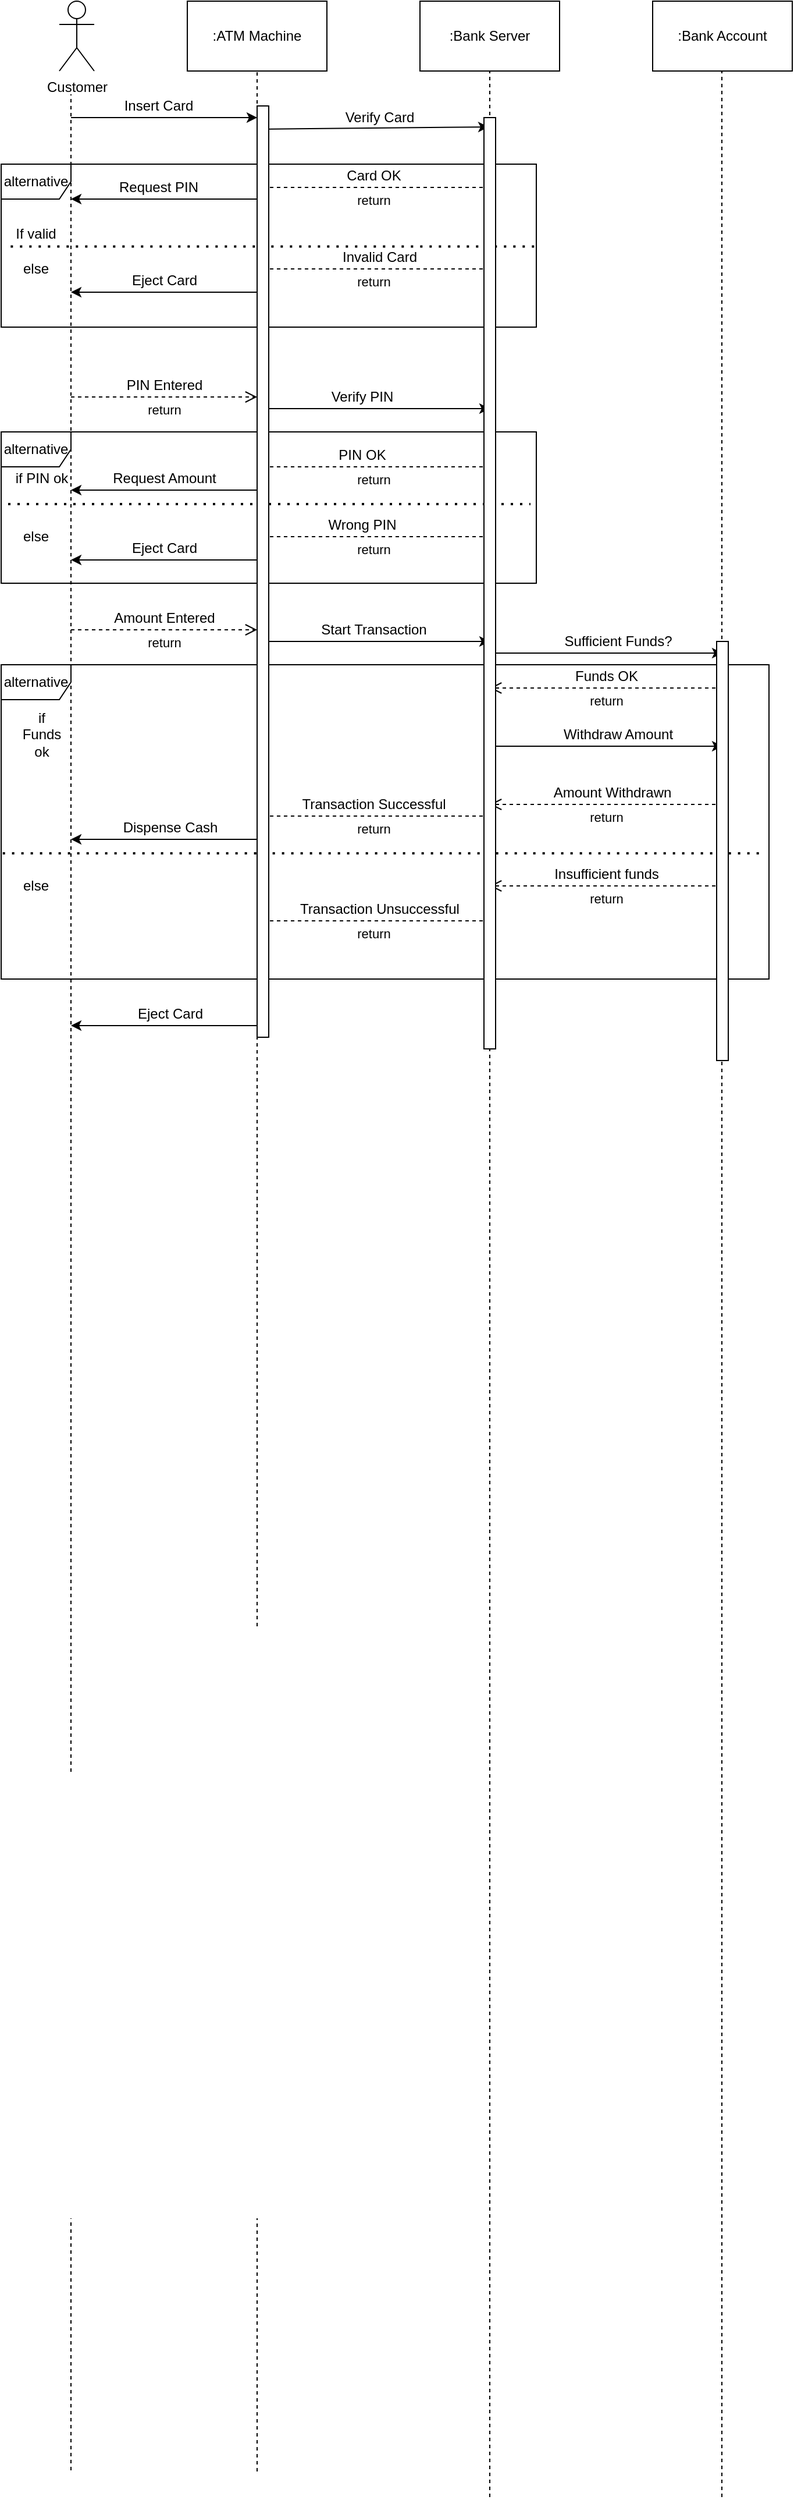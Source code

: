 <mxfile version="14.9.5" type="github">
  <diagram id="kgpKYQtTHZ0yAKxKKP6v" name="Page-1">
    <mxGraphModel dx="1108" dy="450" grid="1" gridSize="10" guides="1" tooltips="1" connect="1" arrows="1" fold="1" page="1" pageScale="1" pageWidth="850" pageHeight="1100" math="0" shadow="0">
      <root>
        <mxCell id="0" />
        <mxCell id="1" parent="0" />
        <mxCell id="EJnnlffppHRvBb0lqnyf-39" value="Customer" style="shape=umlActor;verticalLabelPosition=bottom;verticalAlign=top;html=1;outlineConnect=0;" vertex="1" parent="1">
          <mxGeometry x="90" y="60" width="30" height="60" as="geometry" />
        </mxCell>
        <mxCell id="EJnnlffppHRvBb0lqnyf-40" value=":Bank Account" style="rounded=0;whiteSpace=wrap;html=1;" vertex="1" parent="1">
          <mxGeometry x="600" y="60" width="120" height="60" as="geometry" />
        </mxCell>
        <mxCell id="EJnnlffppHRvBb0lqnyf-42" value=":Bank Server" style="rounded=0;whiteSpace=wrap;html=1;" vertex="1" parent="1">
          <mxGeometry x="400" y="60" width="120" height="60" as="geometry" />
        </mxCell>
        <mxCell id="EJnnlffppHRvBb0lqnyf-43" value=":ATM Machine" style="rounded=0;whiteSpace=wrap;html=1;" vertex="1" parent="1">
          <mxGeometry x="200" y="60" width="120" height="60" as="geometry" />
        </mxCell>
        <mxCell id="EJnnlffppHRvBb0lqnyf-44" value="" style="endArrow=none;dashed=1;html=1;" edge="1" parent="1">
          <mxGeometry width="50" height="50" relative="1" as="geometry">
            <mxPoint x="100" y="2181" as="sourcePoint" />
            <mxPoint x="100" y="140" as="targetPoint" />
          </mxGeometry>
        </mxCell>
        <mxCell id="EJnnlffppHRvBb0lqnyf-45" value="" style="endArrow=none;dashed=1;html=1;entryX=0.5;entryY=1;entryDx=0;entryDy=0;" edge="1" parent="1" target="EJnnlffppHRvBb0lqnyf-43">
          <mxGeometry width="50" height="50" relative="1" as="geometry">
            <mxPoint x="260" y="2182" as="sourcePoint" />
            <mxPoint x="270" y="150" as="targetPoint" />
          </mxGeometry>
        </mxCell>
        <mxCell id="EJnnlffppHRvBb0lqnyf-46" value="" style="endArrow=none;dashed=1;html=1;" edge="1" parent="1">
          <mxGeometry width="50" height="50" relative="1" as="geometry">
            <mxPoint x="460" y="2204" as="sourcePoint" />
            <mxPoint x="460" y="120" as="targetPoint" />
          </mxGeometry>
        </mxCell>
        <mxCell id="EJnnlffppHRvBb0lqnyf-47" value="" style="endArrow=none;dashed=1;html=1;" edge="1" parent="1">
          <mxGeometry width="50" height="50" relative="1" as="geometry">
            <mxPoint x="659.5" y="2204" as="sourcePoint" />
            <mxPoint x="659.5" y="120" as="targetPoint" />
          </mxGeometry>
        </mxCell>
        <mxCell id="EJnnlffppHRvBb0lqnyf-49" value="" style="endArrow=classic;html=1;" edge="1" parent="1">
          <mxGeometry width="50" height="50" relative="1" as="geometry">
            <mxPoint x="100" y="160" as="sourcePoint" />
            <mxPoint x="260" y="160" as="targetPoint" />
          </mxGeometry>
        </mxCell>
        <mxCell id="EJnnlffppHRvBb0lqnyf-50" value="" style="endArrow=classic;html=1;entryX=0.4;entryY=0.01;entryDx=0;entryDy=0;entryPerimeter=0;" edge="1" parent="1" target="EJnnlffppHRvBb0lqnyf-117">
          <mxGeometry width="50" height="50" relative="1" as="geometry">
            <mxPoint x="260" y="170" as="sourcePoint" />
            <mxPoint x="450" y="170" as="targetPoint" />
          </mxGeometry>
        </mxCell>
        <mxCell id="EJnnlffppHRvBb0lqnyf-51" value="Insert Card" style="text;html=1;align=center;verticalAlign=middle;resizable=0;points=[];autosize=1;strokeColor=none;" vertex="1" parent="1">
          <mxGeometry x="140" y="140" width="70" height="20" as="geometry" />
        </mxCell>
        <mxCell id="EJnnlffppHRvBb0lqnyf-52" value="Verify Card" style="text;html=1;align=center;verticalAlign=middle;resizable=0;points=[];autosize=1;strokeColor=none;" vertex="1" parent="1">
          <mxGeometry x="330" y="150" width="70" height="20" as="geometry" />
        </mxCell>
        <mxCell id="EJnnlffppHRvBb0lqnyf-53" value="return" style="html=1;verticalAlign=bottom;endArrow=open;dashed=1;endSize=8;" edge="1" parent="1">
          <mxGeometry y="20" relative="1" as="geometry">
            <mxPoint x="460" y="220" as="sourcePoint" />
            <mxPoint x="260" y="220" as="targetPoint" />
            <mxPoint as="offset" />
          </mxGeometry>
        </mxCell>
        <mxCell id="EJnnlffppHRvBb0lqnyf-54" value="return" style="html=1;verticalAlign=bottom;endArrow=open;dashed=1;endSize=8;" edge="1" parent="1">
          <mxGeometry y="20" relative="1" as="geometry">
            <mxPoint x="460" y="290" as="sourcePoint" />
            <mxPoint x="260" y="290" as="targetPoint" />
            <mxPoint as="offset" />
          </mxGeometry>
        </mxCell>
        <mxCell id="EJnnlffppHRvBb0lqnyf-55" value="Card OK" style="text;html=1;align=center;verticalAlign=middle;resizable=0;points=[];autosize=1;strokeColor=none;" vertex="1" parent="1">
          <mxGeometry x="330" y="200" width="60" height="20" as="geometry" />
        </mxCell>
        <mxCell id="EJnnlffppHRvBb0lqnyf-56" value="Invalid Card" style="text;html=1;align=center;verticalAlign=middle;resizable=0;points=[];autosize=1;strokeColor=none;" vertex="1" parent="1">
          <mxGeometry x="325" y="270" width="80" height="20" as="geometry" />
        </mxCell>
        <mxCell id="EJnnlffppHRvBb0lqnyf-59" value="" style="endArrow=classic;html=1;" edge="1" parent="1">
          <mxGeometry width="50" height="50" relative="1" as="geometry">
            <mxPoint x="260" y="230" as="sourcePoint" />
            <mxPoint x="100" y="230" as="targetPoint" />
          </mxGeometry>
        </mxCell>
        <mxCell id="EJnnlffppHRvBb0lqnyf-60" value="Request PIN" style="text;html=1;align=center;verticalAlign=middle;resizable=0;points=[];autosize=1;strokeColor=none;" vertex="1" parent="1">
          <mxGeometry x="135" y="210" width="80" height="20" as="geometry" />
        </mxCell>
        <mxCell id="EJnnlffppHRvBb0lqnyf-61" value="" style="endArrow=classic;html=1;" edge="1" parent="1">
          <mxGeometry width="50" height="50" relative="1" as="geometry">
            <mxPoint x="260" y="310" as="sourcePoint" />
            <mxPoint x="100" y="310" as="targetPoint" />
          </mxGeometry>
        </mxCell>
        <mxCell id="EJnnlffppHRvBb0lqnyf-62" value="Eject Card" style="text;html=1;align=center;verticalAlign=middle;resizable=0;points=[];autosize=1;strokeColor=none;" vertex="1" parent="1">
          <mxGeometry x="145" y="290" width="70" height="20" as="geometry" />
        </mxCell>
        <mxCell id="EJnnlffppHRvBb0lqnyf-63" value="alternative" style="shape=umlFrame;whiteSpace=wrap;html=1;" vertex="1" parent="1">
          <mxGeometry x="40" y="200" width="460" height="140" as="geometry" />
        </mxCell>
        <mxCell id="EJnnlffppHRvBb0lqnyf-64" value="" style="endArrow=none;dashed=1;html=1;dashPattern=1 3;strokeWidth=2;exitX=0.996;exitY=0.505;exitDx=0;exitDy=0;exitPerimeter=0;entryX=0.013;entryY=0.505;entryDx=0;entryDy=0;entryPerimeter=0;" edge="1" parent="1" source="EJnnlffppHRvBb0lqnyf-63" target="EJnnlffppHRvBb0lqnyf-63">
          <mxGeometry width="50" height="50" relative="1" as="geometry">
            <mxPoint x="520" y="270" as="sourcePoint" />
            <mxPoint x="570" y="220" as="targetPoint" />
          </mxGeometry>
        </mxCell>
        <mxCell id="EJnnlffppHRvBb0lqnyf-67" value="return" style="html=1;verticalAlign=bottom;endArrow=open;dashed=1;endSize=8;" edge="1" parent="1">
          <mxGeometry y="-20" relative="1" as="geometry">
            <mxPoint x="100" y="400" as="sourcePoint" />
            <mxPoint x="260" y="400" as="targetPoint" />
            <mxPoint as="offset" />
          </mxGeometry>
        </mxCell>
        <mxCell id="EJnnlffppHRvBb0lqnyf-68" value="PIN Entered" style="text;html=1;align=center;verticalAlign=middle;resizable=0;points=[];autosize=1;strokeColor=none;" vertex="1" parent="1">
          <mxGeometry x="140" y="380" width="80" height="20" as="geometry" />
        </mxCell>
        <mxCell id="EJnnlffppHRvBb0lqnyf-69" value="" style="endArrow=classic;html=1;" edge="1" parent="1">
          <mxGeometry width="50" height="50" relative="1" as="geometry">
            <mxPoint x="260" y="410" as="sourcePoint" />
            <mxPoint x="460" y="410" as="targetPoint" />
          </mxGeometry>
        </mxCell>
        <mxCell id="EJnnlffppHRvBb0lqnyf-70" value="Verify PIN" style="text;html=1;align=center;verticalAlign=middle;resizable=0;points=[];autosize=1;strokeColor=none;" vertex="1" parent="1">
          <mxGeometry x="315" y="390" width="70" height="20" as="geometry" />
        </mxCell>
        <mxCell id="EJnnlffppHRvBb0lqnyf-71" value="return" style="html=1;verticalAlign=bottom;endArrow=open;dashed=1;endSize=8;" edge="1" parent="1">
          <mxGeometry y="20" relative="1" as="geometry">
            <mxPoint x="460" y="460" as="sourcePoint" />
            <mxPoint x="260" y="460" as="targetPoint" />
            <mxPoint as="offset" />
          </mxGeometry>
        </mxCell>
        <mxCell id="EJnnlffppHRvBb0lqnyf-72" value="PIN OK" style="text;html=1;align=center;verticalAlign=middle;resizable=0;points=[];autosize=1;strokeColor=none;" vertex="1" parent="1">
          <mxGeometry x="320" y="440" width="60" height="20" as="geometry" />
        </mxCell>
        <mxCell id="EJnnlffppHRvBb0lqnyf-73" value="return" style="html=1;verticalAlign=bottom;endArrow=open;dashed=1;endSize=8;" edge="1" parent="1">
          <mxGeometry y="20" relative="1" as="geometry">
            <mxPoint x="460" y="520" as="sourcePoint" />
            <mxPoint x="260" y="520" as="targetPoint" />
            <mxPoint as="offset" />
          </mxGeometry>
        </mxCell>
        <mxCell id="EJnnlffppHRvBb0lqnyf-74" value="Wrong PIN" style="text;html=1;align=center;verticalAlign=middle;resizable=0;points=[];autosize=1;strokeColor=none;" vertex="1" parent="1">
          <mxGeometry x="315" y="500" width="70" height="20" as="geometry" />
        </mxCell>
        <mxCell id="EJnnlffppHRvBb0lqnyf-75" value="" style="endArrow=classic;html=1;" edge="1" parent="1">
          <mxGeometry width="50" height="50" relative="1" as="geometry">
            <mxPoint x="260" y="480" as="sourcePoint" />
            <mxPoint x="100" y="480" as="targetPoint" />
          </mxGeometry>
        </mxCell>
        <mxCell id="EJnnlffppHRvBb0lqnyf-76" value="Request Amount" style="text;html=1;align=center;verticalAlign=middle;resizable=0;points=[];autosize=1;strokeColor=none;" vertex="1" parent="1">
          <mxGeometry x="130" y="460" width="100" height="20" as="geometry" />
        </mxCell>
        <mxCell id="EJnnlffppHRvBb0lqnyf-77" value="" style="endArrow=classic;html=1;" edge="1" parent="1">
          <mxGeometry width="50" height="50" relative="1" as="geometry">
            <mxPoint x="260" y="540" as="sourcePoint" />
            <mxPoint x="100" y="540" as="targetPoint" />
          </mxGeometry>
        </mxCell>
        <mxCell id="EJnnlffppHRvBb0lqnyf-78" value="Eject Card" style="text;html=1;align=center;verticalAlign=middle;resizable=0;points=[];autosize=1;strokeColor=none;" vertex="1" parent="1">
          <mxGeometry x="145" y="520" width="70" height="20" as="geometry" />
        </mxCell>
        <mxCell id="EJnnlffppHRvBb0lqnyf-79" value="alternative" style="shape=umlFrame;whiteSpace=wrap;html=1;" vertex="1" parent="1">
          <mxGeometry x="40" y="430" width="460" height="130" as="geometry" />
        </mxCell>
        <mxCell id="EJnnlffppHRvBb0lqnyf-81" value="" style="endArrow=none;dashed=1;html=1;dashPattern=1 3;strokeWidth=2;entryX=0.989;entryY=0.477;entryDx=0;entryDy=0;entryPerimeter=0;" edge="1" parent="1" target="EJnnlffppHRvBb0lqnyf-79">
          <mxGeometry width="50" height="50" relative="1" as="geometry">
            <mxPoint x="46" y="492" as="sourcePoint" />
            <mxPoint x="500" y="460" as="targetPoint" />
          </mxGeometry>
        </mxCell>
        <mxCell id="EJnnlffppHRvBb0lqnyf-82" value="return" style="html=1;verticalAlign=bottom;endArrow=open;dashed=1;endSize=8;" edge="1" parent="1">
          <mxGeometry y="-20" relative="1" as="geometry">
            <mxPoint x="100" y="600" as="sourcePoint" />
            <mxPoint x="260" y="600" as="targetPoint" />
            <mxPoint as="offset" />
          </mxGeometry>
        </mxCell>
        <mxCell id="EJnnlffppHRvBb0lqnyf-83" value="Amount Entered" style="text;html=1;align=center;verticalAlign=middle;resizable=0;points=[];autosize=1;strokeColor=none;" vertex="1" parent="1">
          <mxGeometry x="130" y="580" width="100" height="20" as="geometry" />
        </mxCell>
        <mxCell id="EJnnlffppHRvBb0lqnyf-84" value="If valid" style="text;html=1;strokeColor=none;fillColor=none;align=center;verticalAlign=middle;whiteSpace=wrap;rounded=0;" vertex="1" parent="1">
          <mxGeometry x="50" y="250" width="40" height="20" as="geometry" />
        </mxCell>
        <mxCell id="EJnnlffppHRvBb0lqnyf-85" value="else" style="text;html=1;strokeColor=none;fillColor=none;align=center;verticalAlign=middle;whiteSpace=wrap;rounded=0;" vertex="1" parent="1">
          <mxGeometry x="50" y="280" width="40" height="20" as="geometry" />
        </mxCell>
        <mxCell id="EJnnlffppHRvBb0lqnyf-86" value="if PIN ok" style="text;html=1;strokeColor=none;fillColor=none;align=center;verticalAlign=middle;whiteSpace=wrap;rounded=0;" vertex="1" parent="1">
          <mxGeometry x="50" y="460" width="50" height="20" as="geometry" />
        </mxCell>
        <mxCell id="EJnnlffppHRvBb0lqnyf-87" value="else" style="text;html=1;strokeColor=none;fillColor=none;align=center;verticalAlign=middle;whiteSpace=wrap;rounded=0;" vertex="1" parent="1">
          <mxGeometry x="50" y="510" width="40" height="20" as="geometry" />
        </mxCell>
        <mxCell id="EJnnlffppHRvBb0lqnyf-88" value="" style="endArrow=classic;html=1;" edge="1" parent="1">
          <mxGeometry width="50" height="50" relative="1" as="geometry">
            <mxPoint x="260" y="610" as="sourcePoint" />
            <mxPoint x="460" y="610" as="targetPoint" />
          </mxGeometry>
        </mxCell>
        <mxCell id="EJnnlffppHRvBb0lqnyf-89" value="Start Transaction" style="text;html=1;align=center;verticalAlign=middle;resizable=0;points=[];autosize=1;strokeColor=none;" vertex="1" parent="1">
          <mxGeometry x="305" y="590" width="110" height="20" as="geometry" />
        </mxCell>
        <mxCell id="EJnnlffppHRvBb0lqnyf-90" value="" style="endArrow=classic;html=1;" edge="1" parent="1">
          <mxGeometry width="50" height="50" relative="1" as="geometry">
            <mxPoint x="460" y="620" as="sourcePoint" />
            <mxPoint x="660" y="620" as="targetPoint" />
          </mxGeometry>
        </mxCell>
        <mxCell id="EJnnlffppHRvBb0lqnyf-91" value="Sufficient Funds?" style="text;html=1;align=center;verticalAlign=middle;resizable=0;points=[];autosize=1;strokeColor=none;" vertex="1" parent="1">
          <mxGeometry x="515" y="600" width="110" height="20" as="geometry" />
        </mxCell>
        <mxCell id="EJnnlffppHRvBb0lqnyf-92" value="return" style="html=1;verticalAlign=bottom;endArrow=open;dashed=1;endSize=8;" edge="1" parent="1">
          <mxGeometry y="20" relative="1" as="geometry">
            <mxPoint x="660" y="650" as="sourcePoint" />
            <mxPoint x="460" y="650" as="targetPoint" />
            <mxPoint as="offset" />
          </mxGeometry>
        </mxCell>
        <mxCell id="EJnnlffppHRvBb0lqnyf-93" value="Funds OK" style="text;html=1;align=center;verticalAlign=middle;resizable=0;points=[];autosize=1;strokeColor=none;" vertex="1" parent="1">
          <mxGeometry x="525" y="630" width="70" height="20" as="geometry" />
        </mxCell>
        <mxCell id="EJnnlffppHRvBb0lqnyf-94" value="" style="endArrow=classic;html=1;" edge="1" parent="1">
          <mxGeometry width="50" height="50" relative="1" as="geometry">
            <mxPoint x="460" y="700" as="sourcePoint" />
            <mxPoint x="660" y="700" as="targetPoint" />
          </mxGeometry>
        </mxCell>
        <mxCell id="EJnnlffppHRvBb0lqnyf-95" value="Withdraw Amount" style="text;html=1;align=center;verticalAlign=middle;resizable=0;points=[];autosize=1;strokeColor=none;" vertex="1" parent="1">
          <mxGeometry x="515" y="680" width="110" height="20" as="geometry" />
        </mxCell>
        <mxCell id="EJnnlffppHRvBb0lqnyf-96" value="return" style="html=1;verticalAlign=bottom;endArrow=open;dashed=1;endSize=8;" edge="1" parent="1">
          <mxGeometry y="20" relative="1" as="geometry">
            <mxPoint x="660" y="750" as="sourcePoint" />
            <mxPoint x="460" y="750" as="targetPoint" />
            <mxPoint as="offset" />
          </mxGeometry>
        </mxCell>
        <mxCell id="EJnnlffppHRvBb0lqnyf-97" value="Amount Withdrawn" style="text;html=1;align=center;verticalAlign=middle;resizable=0;points=[];autosize=1;strokeColor=none;" vertex="1" parent="1">
          <mxGeometry x="505" y="730" width="120" height="20" as="geometry" />
        </mxCell>
        <mxCell id="EJnnlffppHRvBb0lqnyf-98" value="return" style="html=1;verticalAlign=bottom;endArrow=open;dashed=1;endSize=8;" edge="1" parent="1">
          <mxGeometry y="20" relative="1" as="geometry">
            <mxPoint x="460" y="760" as="sourcePoint" />
            <mxPoint x="260" y="760" as="targetPoint" />
            <mxPoint as="offset" />
          </mxGeometry>
        </mxCell>
        <mxCell id="EJnnlffppHRvBb0lqnyf-99" value="Transaction Successful" style="text;html=1;align=center;verticalAlign=middle;resizable=0;points=[];autosize=1;strokeColor=none;" vertex="1" parent="1">
          <mxGeometry x="290" y="740" width="140" height="20" as="geometry" />
        </mxCell>
        <mxCell id="EJnnlffppHRvBb0lqnyf-100" value="" style="endArrow=classic;html=1;" edge="1" parent="1">
          <mxGeometry width="50" height="50" relative="1" as="geometry">
            <mxPoint x="260" y="780" as="sourcePoint" />
            <mxPoint x="100" y="780" as="targetPoint" />
          </mxGeometry>
        </mxCell>
        <mxCell id="EJnnlffppHRvBb0lqnyf-101" value="Dispense Cash" style="text;html=1;align=center;verticalAlign=middle;resizable=0;points=[];autosize=1;strokeColor=none;" vertex="1" parent="1">
          <mxGeometry x="135" y="760" width="100" height="20" as="geometry" />
        </mxCell>
        <mxCell id="EJnnlffppHRvBb0lqnyf-102" value="return" style="html=1;verticalAlign=bottom;endArrow=open;dashed=1;endSize=8;" edge="1" parent="1">
          <mxGeometry y="20" relative="1" as="geometry">
            <mxPoint x="660" y="820" as="sourcePoint" />
            <mxPoint x="460" y="820" as="targetPoint" />
            <mxPoint as="offset" />
          </mxGeometry>
        </mxCell>
        <mxCell id="EJnnlffppHRvBb0lqnyf-103" value="Insufficient funds" style="text;html=1;align=center;verticalAlign=middle;resizable=0;points=[];autosize=1;strokeColor=none;" vertex="1" parent="1">
          <mxGeometry x="505" y="800" width="110" height="20" as="geometry" />
        </mxCell>
        <mxCell id="EJnnlffppHRvBb0lqnyf-104" value="return" style="html=1;verticalAlign=bottom;endArrow=open;dashed=1;endSize=8;" edge="1" parent="1">
          <mxGeometry y="20" relative="1" as="geometry">
            <mxPoint x="460" y="850" as="sourcePoint" />
            <mxPoint x="260" y="850" as="targetPoint" />
            <mxPoint as="offset" />
          </mxGeometry>
        </mxCell>
        <mxCell id="EJnnlffppHRvBb0lqnyf-105" value="Transaction Unsuccessful" style="text;html=1;align=center;verticalAlign=middle;resizable=0;points=[];autosize=1;strokeColor=none;" vertex="1" parent="1">
          <mxGeometry x="290" y="830" width="150" height="20" as="geometry" />
        </mxCell>
        <mxCell id="EJnnlffppHRvBb0lqnyf-107" value="" style="endArrow=classic;html=1;" edge="1" parent="1">
          <mxGeometry width="50" height="50" relative="1" as="geometry">
            <mxPoint x="260" y="940" as="sourcePoint" />
            <mxPoint x="100" y="940" as="targetPoint" />
          </mxGeometry>
        </mxCell>
        <mxCell id="EJnnlffppHRvBb0lqnyf-108" value="Eject Card" style="text;html=1;align=center;verticalAlign=middle;resizable=0;points=[];autosize=1;strokeColor=none;" vertex="1" parent="1">
          <mxGeometry x="150" y="920" width="70" height="20" as="geometry" />
        </mxCell>
        <mxCell id="EJnnlffppHRvBb0lqnyf-109" value="alternative" style="shape=umlFrame;whiteSpace=wrap;html=1;" vertex="1" parent="1">
          <mxGeometry x="40" y="630" width="660" height="270" as="geometry" />
        </mxCell>
        <mxCell id="EJnnlffppHRvBb0lqnyf-111" value="" style="endArrow=none;dashed=1;html=1;dashPattern=1 3;strokeWidth=2;exitX=0.002;exitY=0.6;exitDx=0;exitDy=0;exitPerimeter=0;" edge="1" parent="1" source="EJnnlffppHRvBb0lqnyf-109">
          <mxGeometry width="50" height="50" relative="1" as="geometry">
            <mxPoint x="520" y="800" as="sourcePoint" />
            <mxPoint x="697" y="792" as="targetPoint" />
          </mxGeometry>
        </mxCell>
        <mxCell id="EJnnlffppHRvBb0lqnyf-112" value="if Funds ok" style="text;html=1;strokeColor=none;fillColor=none;align=center;verticalAlign=middle;whiteSpace=wrap;rounded=0;" vertex="1" parent="1">
          <mxGeometry x="55" y="680" width="40" height="20" as="geometry" />
        </mxCell>
        <mxCell id="EJnnlffppHRvBb0lqnyf-113" value="else" style="text;html=1;strokeColor=none;fillColor=none;align=center;verticalAlign=middle;whiteSpace=wrap;rounded=0;" vertex="1" parent="1">
          <mxGeometry x="50" y="810" width="40" height="20" as="geometry" />
        </mxCell>
        <mxCell id="EJnnlffppHRvBb0lqnyf-114" value="" style="html=1;points=[];perimeter=orthogonalPerimeter;" vertex="1" parent="1">
          <mxGeometry x="260" y="150" width="10" height="800" as="geometry" />
        </mxCell>
        <mxCell id="EJnnlffppHRvBb0lqnyf-117" value="" style="html=1;points=[];perimeter=orthogonalPerimeter;" vertex="1" parent="1">
          <mxGeometry x="455" y="160" width="10" height="800" as="geometry" />
        </mxCell>
        <mxCell id="EJnnlffppHRvBb0lqnyf-118" value="" style="html=1;points=[];perimeter=orthogonalPerimeter;" vertex="1" parent="1">
          <mxGeometry x="655" y="610" width="10" height="360" as="geometry" />
        </mxCell>
      </root>
    </mxGraphModel>
  </diagram>
</mxfile>
